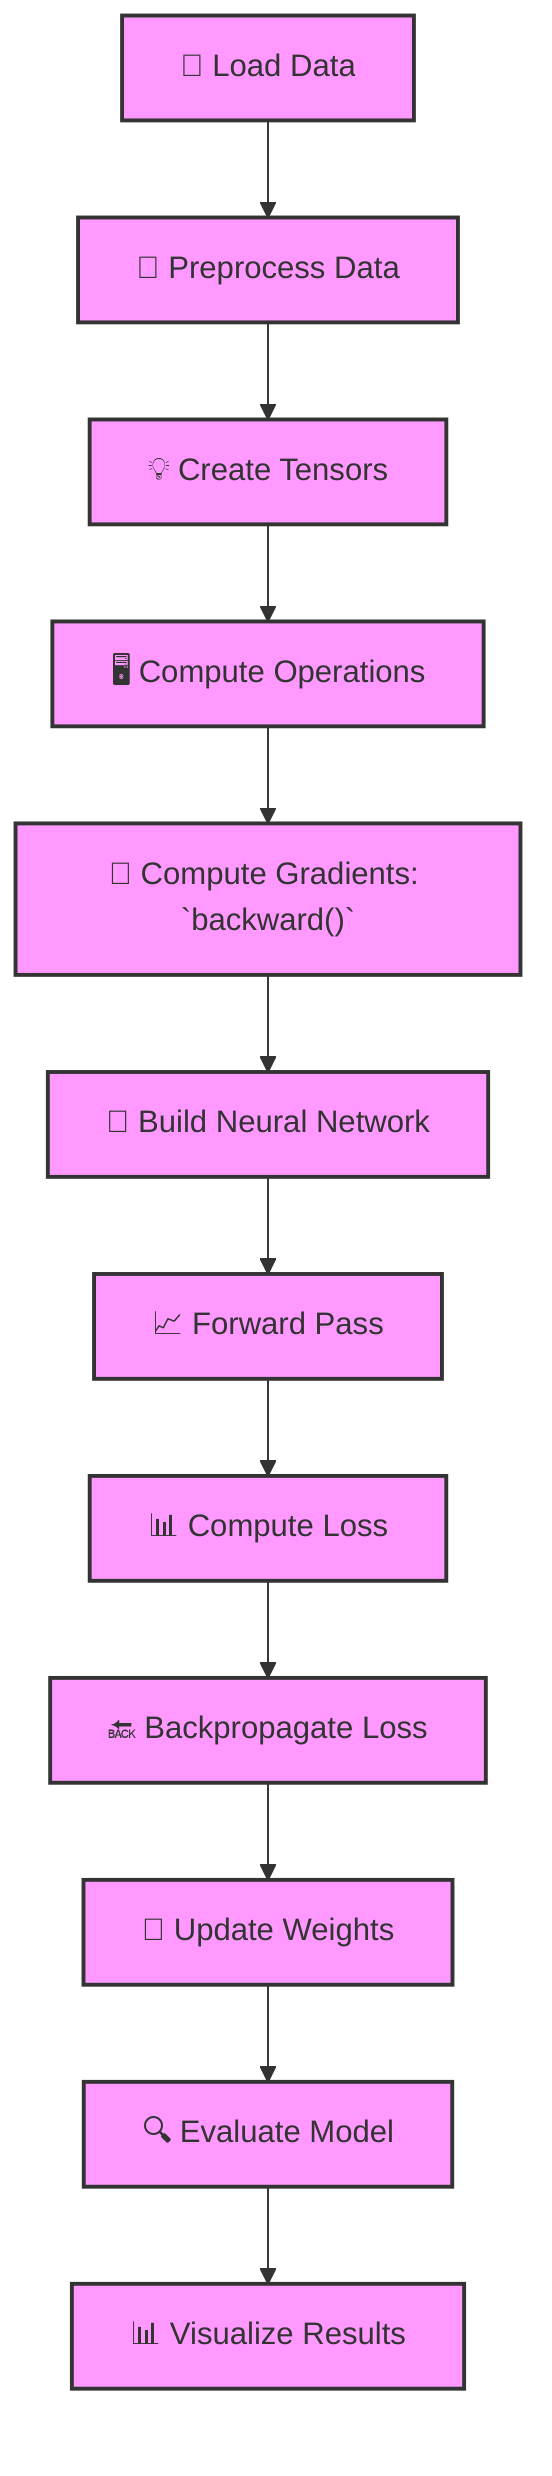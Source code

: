 flowchart TD
    A["📁 Load Data"] --> B["🧹 Preprocess Data"]
    B --> C["💡 Create Tensors"]
    C --> D["🖥️ Compute Operations"]
    D --> E["🔄 Compute Gradients: `backward()`"]
    E --> F["🧠 Build Neural Network"]
    F --> G["📈 Forward Pass"]
    G --> H["📊 Compute Loss"]
    H --> I["🔙 Backpropagate Loss"]
    I --> J["🔄 Update Weights"]
    J --> K["🔍 Evaluate Model"]
    K --> L["📊 Visualize Results"]
    
    classDef main fill:#f9f,stroke:#333,stroke-width:2px;
    class A,B,C,D,E,F,G,H,I,J,K,L main;